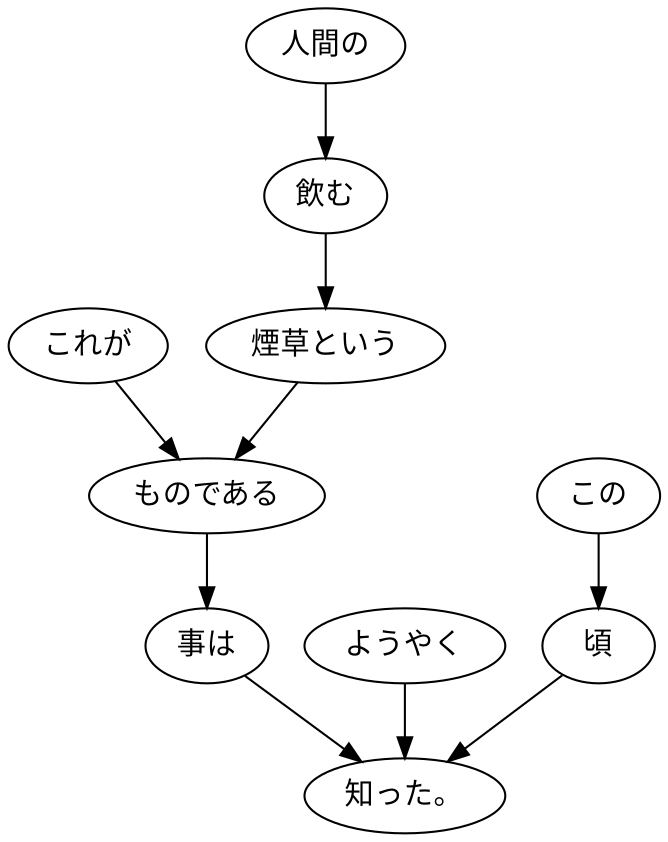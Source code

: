 digraph graph17 {
	node0 [label="これが"];
	node1 [label="人間の"];
	node2 [label="飲む"];
	node3 [label="煙草という"];
	node4 [label="ものである"];
	node5 [label="事は"];
	node6 [label="ようやく"];
	node7 [label="この"];
	node8 [label="頃"];
	node9 [label="知った。"];
	node0 -> node4;
	node1 -> node2;
	node2 -> node3;
	node3 -> node4;
	node4 -> node5;
	node5 -> node9;
	node6 -> node9;
	node7 -> node8;
	node8 -> node9;
}
